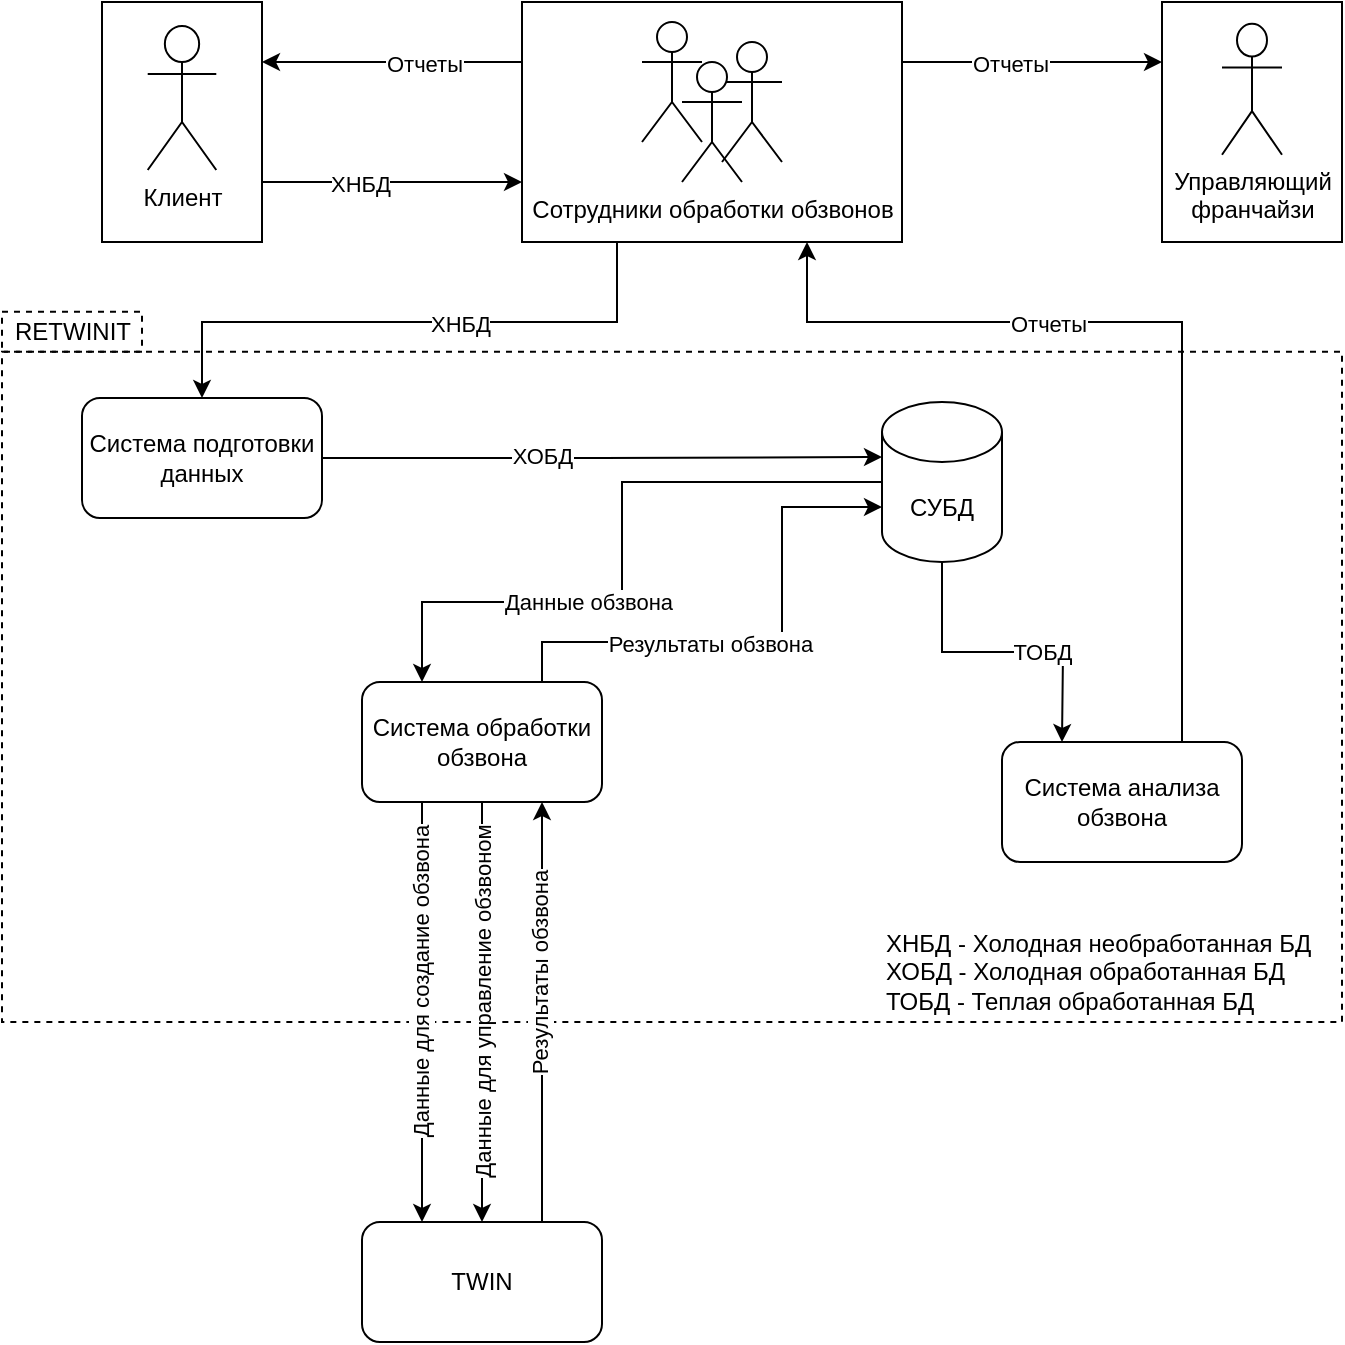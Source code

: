 <mxfile version="15.2.9" type="google"><diagram id="rf1x8H-0CUQpFLLzBK-y" name="Page-1"><mxGraphModel dx="868" dy="520" grid="1" gridSize="10" guides="1" tooltips="1" connect="1" arrows="1" fold="1" page="1" pageScale="1" pageWidth="850" pageHeight="1100" math="0" shadow="0"><root><mxCell id="0"/><mxCell id="1" parent="0"/><mxCell id="QwpHVP0JoyLAxUinPrlZ-66" value="" style="group" vertex="1" connectable="0" parent="1"><mxGeometry x="100" y="184.83" width="670" height="355.17" as="geometry"/></mxCell><mxCell id="QwpHVP0JoyLAxUinPrlZ-9" value="" style="rounded=0;whiteSpace=wrap;html=1;fillColor=none;dashed=1;" vertex="1" parent="QwpHVP0JoyLAxUinPrlZ-66"><mxGeometry y="19.998" width="670" height="335.172" as="geometry"/></mxCell><mxCell id="QwpHVP0JoyLAxUinPrlZ-31" value="RETWINIT" style="text;html=1;align=center;verticalAlign=middle;resizable=0;points=[];autosize=1;strokeColor=default;fillColor=none;container=1;dashed=1;" vertex="1" parent="QwpHVP0JoyLAxUinPrlZ-66"><mxGeometry width="70" height="20" as="geometry"/></mxCell><mxCell id="QwpHVP0JoyLAxUinPrlZ-8" value="" style="group" vertex="1" connectable="0" parent="1"><mxGeometry x="420" y="40" width="130" height="110" as="geometry"/></mxCell><mxCell id="QwpHVP0JoyLAxUinPrlZ-3" value="" style="shape=umlActor;verticalLabelPosition=bottom;verticalAlign=top;html=1;outlineConnect=0;" vertex="1" parent="QwpHVP0JoyLAxUinPrlZ-8"><mxGeometry width="30" height="60" as="geometry"/></mxCell><mxCell id="QwpHVP0JoyLAxUinPrlZ-4" value="" style="shape=umlActor;verticalLabelPosition=bottom;verticalAlign=top;html=1;outlineConnect=0;" vertex="1" parent="QwpHVP0JoyLAxUinPrlZ-8"><mxGeometry x="40" y="10" width="30" height="60" as="geometry"/></mxCell><mxCell id="QwpHVP0JoyLAxUinPrlZ-5" value="Сотрудники обработки обзвонов" style="shape=umlActor;verticalLabelPosition=bottom;verticalAlign=top;html=1;outlineConnect=0;" vertex="1" parent="QwpHVP0JoyLAxUinPrlZ-8"><mxGeometry x="20" y="20" width="30" height="60" as="geometry"/></mxCell><mxCell id="QwpHVP0JoyLAxUinPrlZ-18" value="" style="rounded=0;whiteSpace=wrap;html=1;fillColor=none;" vertex="1" parent="QwpHVP0JoyLAxUinPrlZ-8"><mxGeometry x="-60" y="-10" width="190" height="120" as="geometry"/></mxCell><mxCell id="QwpHVP0JoyLAxUinPrlZ-46" style="edgeStyle=orthogonalEdgeStyle;rounded=0;orthogonalLoop=1;jettySize=auto;html=1;exitX=0.75;exitY=0;exitDx=0;exitDy=0;entryX=0.75;entryY=1;entryDx=0;entryDy=0;strokeColor=default;" edge="1" parent="1" source="QwpHVP0JoyLAxUinPrlZ-10" target="QwpHVP0JoyLAxUinPrlZ-35"><mxGeometry relative="1" as="geometry"/></mxCell><mxCell id="QwpHVP0JoyLAxUinPrlZ-47" value="Результаты обзвона" style="edgeLabel;html=1;align=center;verticalAlign=middle;resizable=0;points=[];rotation=-90;" vertex="1" connectable="0" parent="QwpHVP0JoyLAxUinPrlZ-46"><mxGeometry x="0.188" y="1" relative="1" as="geometry"><mxPoint as="offset"/></mxGeometry></mxCell><mxCell id="QwpHVP0JoyLAxUinPrlZ-10" value="TWIN" style="rounded=1;whiteSpace=wrap;html=1;" vertex="1" parent="1"><mxGeometry x="280" y="640" width="120" height="60" as="geometry"/></mxCell><mxCell id="QwpHVP0JoyLAxUinPrlZ-20" value="" style="group" vertex="1" connectable="0" parent="1"><mxGeometry x="680" y="30" width="90" height="120" as="geometry"/></mxCell><mxCell id="QwpHVP0JoyLAxUinPrlZ-11" value="Управляющий&lt;br&gt;франчайзи" style="shape=umlActor;verticalLabelPosition=bottom;verticalAlign=top;html=1;outlineConnect=0;" vertex="1" parent="QwpHVP0JoyLAxUinPrlZ-20"><mxGeometry x="30" y="10.909" width="30" height="65.455" as="geometry"/></mxCell><mxCell id="QwpHVP0JoyLAxUinPrlZ-19" value="" style="rounded=0;whiteSpace=wrap;html=1;fillColor=none;" vertex="1" parent="QwpHVP0JoyLAxUinPrlZ-20"><mxGeometry width="90" height="120" as="geometry"/></mxCell><mxCell id="QwpHVP0JoyLAxUinPrlZ-24" style="edgeStyle=orthogonalEdgeStyle;rounded=0;orthogonalLoop=1;jettySize=auto;html=1;exitX=1;exitY=0.25;exitDx=0;exitDy=0;entryX=0;entryY=0.25;entryDx=0;entryDy=0;strokeColor=default;" edge="1" parent="1" source="QwpHVP0JoyLAxUinPrlZ-18" target="QwpHVP0JoyLAxUinPrlZ-19"><mxGeometry relative="1" as="geometry"/></mxCell><mxCell id="QwpHVP0JoyLAxUinPrlZ-25" value="Отчеты" style="edgeLabel;html=1;align=center;verticalAlign=middle;resizable=0;points=[];" vertex="1" connectable="0" parent="QwpHVP0JoyLAxUinPrlZ-24"><mxGeometry x="-0.169" y="-1" relative="1" as="geometry"><mxPoint as="offset"/></mxGeometry></mxCell><mxCell id="QwpHVP0JoyLAxUinPrlZ-26" style="edgeStyle=orthogonalEdgeStyle;orthogonalLoop=1;jettySize=auto;html=1;exitX=0;exitY=0.25;exitDx=0;exitDy=0;entryX=1;entryY=0.25;entryDx=0;entryDy=0;strokeColor=default;rounded=0;" edge="1" parent="1" source="QwpHVP0JoyLAxUinPrlZ-18" target="QwpHVP0JoyLAxUinPrlZ-16"><mxGeometry relative="1" as="geometry"/></mxCell><mxCell id="QwpHVP0JoyLAxUinPrlZ-28" value="Отчеты" style="edgeLabel;html=1;align=center;verticalAlign=middle;resizable=0;points=[];" vertex="1" connectable="0" parent="QwpHVP0JoyLAxUinPrlZ-26"><mxGeometry x="-0.25" y="1" relative="1" as="geometry"><mxPoint as="offset"/></mxGeometry></mxCell><mxCell id="QwpHVP0JoyLAxUinPrlZ-29" style="edgeStyle=orthogonalEdgeStyle;rounded=0;orthogonalLoop=1;jettySize=auto;html=1;exitX=1;exitY=0.75;exitDx=0;exitDy=0;entryX=0;entryY=0.75;entryDx=0;entryDy=0;strokeColor=default;" edge="1" parent="1" source="QwpHVP0JoyLAxUinPrlZ-16" target="QwpHVP0JoyLAxUinPrlZ-18"><mxGeometry relative="1" as="geometry"/></mxCell><mxCell id="QwpHVP0JoyLAxUinPrlZ-30" value="ХНБД" style="edgeLabel;html=1;align=center;verticalAlign=middle;resizable=0;points=[];" vertex="1" connectable="0" parent="QwpHVP0JoyLAxUinPrlZ-29"><mxGeometry x="-0.246" y="-1" relative="1" as="geometry"><mxPoint as="offset"/></mxGeometry></mxCell><mxCell id="QwpHVP0JoyLAxUinPrlZ-42" style="edgeStyle=orthogonalEdgeStyle;rounded=0;orthogonalLoop=1;jettySize=auto;html=1;exitX=0.25;exitY=1;exitDx=0;exitDy=0;entryX=0.25;entryY=0;entryDx=0;entryDy=0;strokeColor=default;" edge="1" parent="1" source="QwpHVP0JoyLAxUinPrlZ-35" target="QwpHVP0JoyLAxUinPrlZ-10"><mxGeometry relative="1" as="geometry"/></mxCell><mxCell id="QwpHVP0JoyLAxUinPrlZ-43" value="Данные для создание обзвона" style="edgeLabel;html=1;align=center;verticalAlign=middle;resizable=0;points=[];rotation=-90;" vertex="1" connectable="0" parent="QwpHVP0JoyLAxUinPrlZ-42"><mxGeometry x="-0.2" y="-1" relative="1" as="geometry"><mxPoint y="6" as="offset"/></mxGeometry></mxCell><mxCell id="QwpHVP0JoyLAxUinPrlZ-44" style="edgeStyle=orthogonalEdgeStyle;rounded=0;orthogonalLoop=1;jettySize=auto;html=1;exitX=0.5;exitY=1;exitDx=0;exitDy=0;entryX=0.5;entryY=0;entryDx=0;entryDy=0;strokeColor=default;" edge="1" parent="1" source="QwpHVP0JoyLAxUinPrlZ-35" target="QwpHVP0JoyLAxUinPrlZ-10"><mxGeometry relative="1" as="geometry"/></mxCell><mxCell id="QwpHVP0JoyLAxUinPrlZ-45" value="Данные для управление обзвоном" style="edgeLabel;html=1;align=center;verticalAlign=middle;resizable=0;points=[];rotation=-90;" vertex="1" connectable="0" parent="QwpHVP0JoyLAxUinPrlZ-44"><mxGeometry x="0.153" y="-1" relative="1" as="geometry"><mxPoint x="1" y="-21" as="offset"/></mxGeometry></mxCell><mxCell id="QwpHVP0JoyLAxUinPrlZ-51" style="edgeStyle=orthogonalEdgeStyle;rounded=0;orthogonalLoop=1;jettySize=auto;html=1;exitX=0.75;exitY=0;exitDx=0;exitDy=0;entryX=0.75;entryY=1;entryDx=0;entryDy=0;strokeColor=default;" edge="1" parent="1" source="QwpHVP0JoyLAxUinPrlZ-36" target="QwpHVP0JoyLAxUinPrlZ-18"><mxGeometry relative="1" as="geometry"><Array as="points"><mxPoint x="690" y="190"/><mxPoint x="503" y="190"/></Array></mxGeometry></mxCell><mxCell id="QwpHVP0JoyLAxUinPrlZ-52" value="Отчеты" style="edgeLabel;html=1;align=center;verticalAlign=middle;resizable=0;points=[];" vertex="1" connectable="0" parent="QwpHVP0JoyLAxUinPrlZ-51"><mxGeometry x="0.266" y="1" relative="1" as="geometry"><mxPoint as="offset"/></mxGeometry></mxCell><mxCell id="QwpHVP0JoyLAxUinPrlZ-53" style="edgeStyle=orthogonalEdgeStyle;rounded=0;orthogonalLoop=1;jettySize=auto;html=1;exitX=0.25;exitY=1;exitDx=0;exitDy=0;entryX=0.5;entryY=0;entryDx=0;entryDy=0;strokeColor=default;" edge="1" parent="1" source="QwpHVP0JoyLAxUinPrlZ-18" target="QwpHVP0JoyLAxUinPrlZ-34"><mxGeometry relative="1" as="geometry"><Array as="points"><mxPoint x="408" y="190"/><mxPoint x="200" y="190"/></Array></mxGeometry></mxCell><mxCell id="QwpHVP0JoyLAxUinPrlZ-54" value="ХНБД" style="edgeLabel;html=1;align=center;verticalAlign=middle;resizable=0;points=[];" vertex="1" connectable="0" parent="QwpHVP0JoyLAxUinPrlZ-53"><mxGeometry x="-0.163" y="1" relative="1" as="geometry"><mxPoint x="1" as="offset"/></mxGeometry></mxCell><mxCell id="QwpHVP0JoyLAxUinPrlZ-59" value="" style="group" vertex="1" connectable="0" parent="1"><mxGeometry x="150" y="30" width="80" height="120" as="geometry"/></mxCell><mxCell id="QwpHVP0JoyLAxUinPrlZ-1" value="Клиент" style="shape=umlActor;verticalLabelPosition=bottom;verticalAlign=top;html=1;outlineConnect=0;" vertex="1" parent="QwpHVP0JoyLAxUinPrlZ-59"><mxGeometry x="22.857" y="12" width="34.286" height="72" as="geometry"/></mxCell><mxCell id="QwpHVP0JoyLAxUinPrlZ-16" value="" style="rounded=0;whiteSpace=wrap;html=1;fillColor=none;" vertex="1" parent="QwpHVP0JoyLAxUinPrlZ-59"><mxGeometry width="80" height="120.0" as="geometry"/></mxCell><mxCell id="QwpHVP0JoyLAxUinPrlZ-39" style="edgeStyle=orthogonalEdgeStyle;rounded=0;orthogonalLoop=1;jettySize=auto;html=1;exitX=0.5;exitY=1;exitDx=0;exitDy=0;exitPerimeter=0;strokeColor=default;" edge="1" parent="1" source="QwpHVP0JoyLAxUinPrlZ-33"><mxGeometry x="100" y="180" as="geometry"><mxPoint x="630" y="400" as="targetPoint"/></mxGeometry></mxCell><mxCell id="QwpHVP0JoyLAxUinPrlZ-40" value="ТОБД" style="edgeLabel;html=1;align=center;verticalAlign=middle;resizable=0;points=[];" vertex="1" connectable="0" parent="QwpHVP0JoyLAxUinPrlZ-39"><mxGeometry x="0.255" relative="1" as="geometry"><mxPoint as="offset"/></mxGeometry></mxCell><mxCell id="QwpHVP0JoyLAxUinPrlZ-41" style="edgeStyle=orthogonalEdgeStyle;rounded=0;orthogonalLoop=1;jettySize=auto;html=1;exitX=0;exitY=0.5;exitDx=0;exitDy=0;exitPerimeter=0;entryX=0.25;entryY=0;entryDx=0;entryDy=0;strokeColor=default;" edge="1" parent="1" source="QwpHVP0JoyLAxUinPrlZ-33" target="QwpHVP0JoyLAxUinPrlZ-35"><mxGeometry x="100" y="180" as="geometry"><Array as="points"><mxPoint x="410" y="270"/><mxPoint x="410" y="330"/><mxPoint x="310" y="330"/></Array></mxGeometry></mxCell><mxCell id="QwpHVP0JoyLAxUinPrlZ-48" value="Данные обзвона" style="edgeLabel;html=1;align=center;verticalAlign=middle;resizable=0;points=[];" vertex="1" connectable="0" parent="QwpHVP0JoyLAxUinPrlZ-41"><mxGeometry x="0.263" relative="1" as="geometry"><mxPoint x="1" as="offset"/></mxGeometry></mxCell><mxCell id="QwpHVP0JoyLAxUinPrlZ-33" value="СУБД" style="shape=cylinder3;whiteSpace=wrap;html=1;boundedLbl=1;backgroundOutline=1;size=15;rounded=0;fillColor=none;" vertex="1" parent="1"><mxGeometry x="540" y="230" width="60" height="80" as="geometry"/></mxCell><mxCell id="QwpHVP0JoyLAxUinPrlZ-37" style="edgeStyle=orthogonalEdgeStyle;rounded=0;orthogonalLoop=1;jettySize=auto;html=1;exitX=1;exitY=0.5;exitDx=0;exitDy=0;entryX=0;entryY=0;entryDx=0;entryDy=27.5;entryPerimeter=0;strokeColor=default;" edge="1" parent="1" source="QwpHVP0JoyLAxUinPrlZ-34" target="QwpHVP0JoyLAxUinPrlZ-33"><mxGeometry x="100" y="180" as="geometry"/></mxCell><mxCell id="QwpHVP0JoyLAxUinPrlZ-38" value="ХОБД" style="edgeLabel;html=1;align=center;verticalAlign=middle;resizable=0;points=[];" vertex="1" connectable="0" parent="QwpHVP0JoyLAxUinPrlZ-37"><mxGeometry x="-0.221" y="1" relative="1" as="geometry"><mxPoint as="offset"/></mxGeometry></mxCell><mxCell id="QwpHVP0JoyLAxUinPrlZ-34" value="Система подготовки данных" style="rounded=1;whiteSpace=wrap;html=1;fillColor=none;" vertex="1" parent="1"><mxGeometry x="140" y="228" width="120" height="60.0" as="geometry"/></mxCell><mxCell id="QwpHVP0JoyLAxUinPrlZ-49" style="edgeStyle=orthogonalEdgeStyle;rounded=0;orthogonalLoop=1;jettySize=auto;html=1;exitX=0.75;exitY=0;exitDx=0;exitDy=0;entryX=0;entryY=0;entryDx=0;entryDy=52.5;entryPerimeter=0;strokeColor=default;" edge="1" parent="1" source="QwpHVP0JoyLAxUinPrlZ-35" target="QwpHVP0JoyLAxUinPrlZ-33"><mxGeometry x="100" y="180" as="geometry"><Array as="points"><mxPoint x="370" y="350"/><mxPoint x="490" y="350"/><mxPoint x="490" y="283"/></Array></mxGeometry></mxCell><mxCell id="QwpHVP0JoyLAxUinPrlZ-50" value="Результаты обзвона" style="edgeLabel;html=1;align=center;verticalAlign=middle;resizable=0;points=[];" vertex="1" connectable="0" parent="QwpHVP0JoyLAxUinPrlZ-49"><mxGeometry x="-0.192" y="-1" relative="1" as="geometry"><mxPoint as="offset"/></mxGeometry></mxCell><mxCell id="QwpHVP0JoyLAxUinPrlZ-35" value="Система обработки обзвона" style="rounded=1;whiteSpace=wrap;html=1;fillColor=none;" vertex="1" parent="1"><mxGeometry x="280" y="370" width="120" height="60.0" as="geometry"/></mxCell><mxCell id="QwpHVP0JoyLAxUinPrlZ-36" value="Система анализа обзвона" style="rounded=1;whiteSpace=wrap;html=1;fillColor=none;" vertex="1" parent="1"><mxGeometry x="600" y="400" width="120" height="60.0" as="geometry"/></mxCell><mxCell id="QwpHVP0JoyLAxUinPrlZ-55" value="ХНБД - Холодная необработанная БД&lt;br&gt;ХОБД - Холодная обработанная БД&lt;br&gt;ТОБД - Теплая обработанная БД" style="text;align=left;verticalAlign=middle;resizable=0;points=[];autosize=1;strokeColor=none;fillColor=none;fontSize=12;html=1;spacingTop=0;horizontal=1;" vertex="1" parent="1"><mxGeometry x="540" y="490" width="230" height="50" as="geometry"/></mxCell></root></mxGraphModel></diagram></mxfile>
